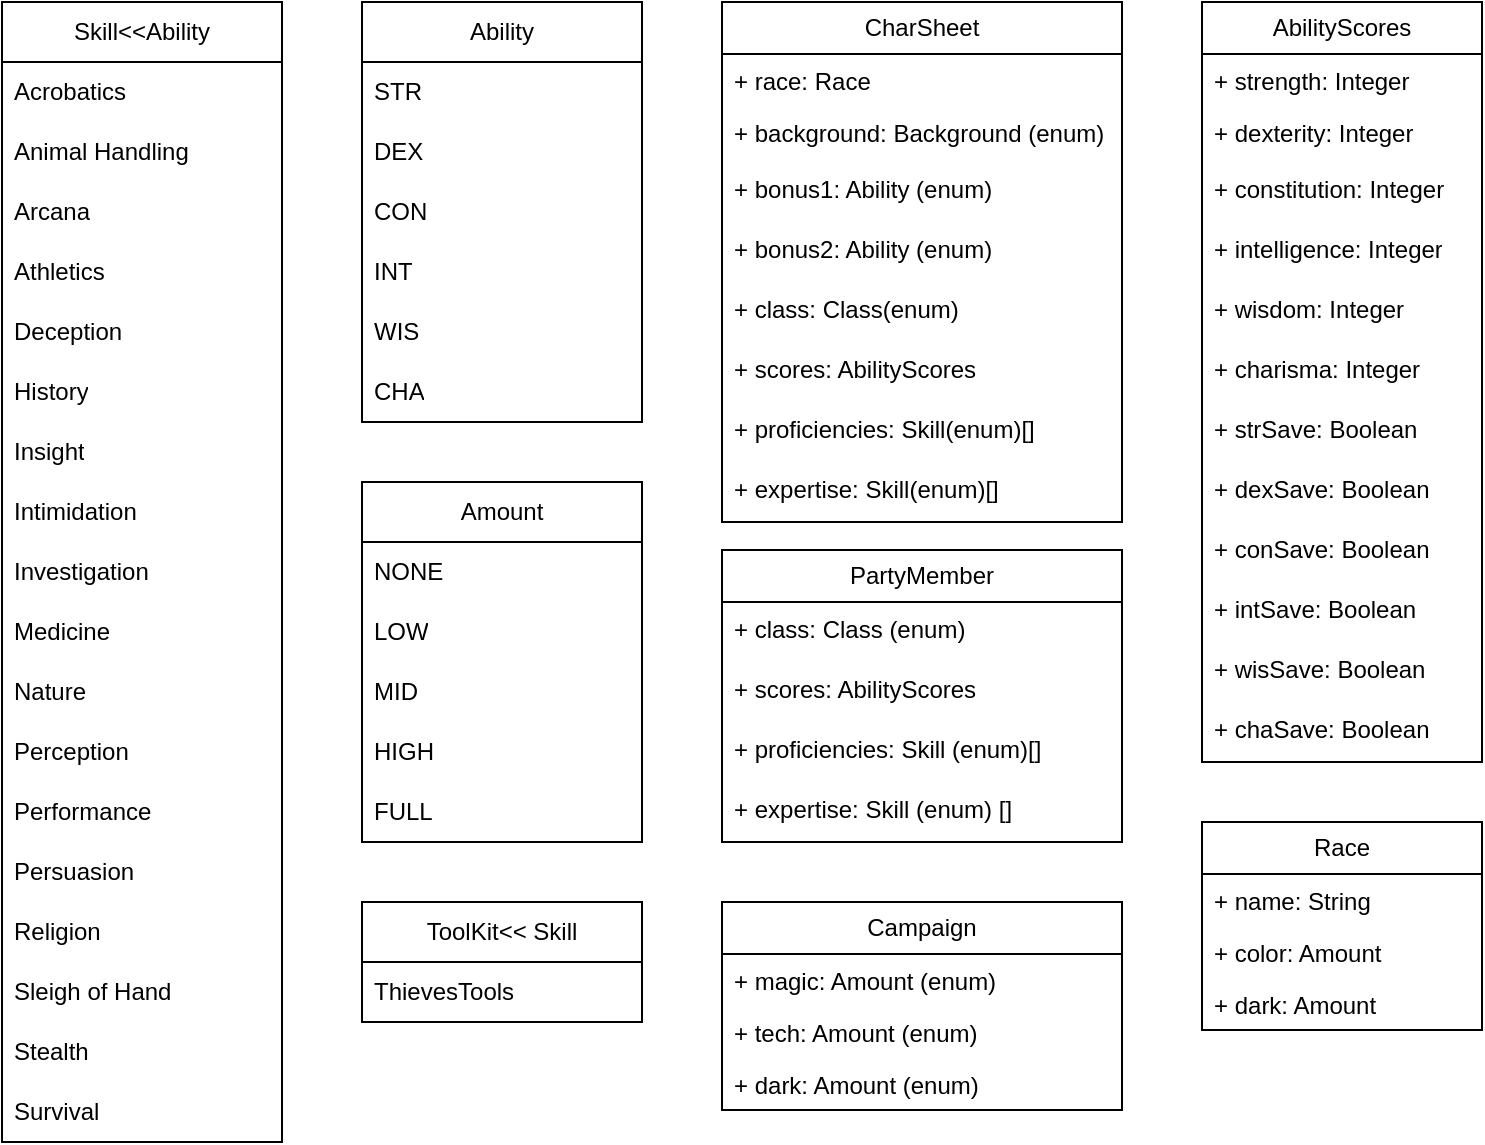 <mxfile version="21.2.7" type="device">
  <diagram name="Page-1" id="T_AF2yhYYlHUSVimvsOd">
    <mxGraphModel dx="1970" dy="1542" grid="1" gridSize="10" guides="1" tooltips="1" connect="1" arrows="1" fold="1" page="1" pageScale="1" pageWidth="850" pageHeight="1100" math="0" shadow="0">
      <root>
        <mxCell id="0" />
        <mxCell id="1" parent="0" />
        <mxCell id="jQdSthhZ-rdvwAzak8yk-1" value="CharSheet" style="swimlane;fontStyle=0;childLayout=stackLayout;horizontal=1;startSize=26;fillColor=none;horizontalStack=0;resizeParent=1;resizeParentMax=0;resizeLast=0;collapsible=1;marginBottom=0;whiteSpace=wrap;html=1;" vertex="1" parent="1">
          <mxGeometry x="350" y="-100" width="200" height="260" as="geometry" />
        </mxCell>
        <mxCell id="jQdSthhZ-rdvwAzak8yk-2" value="+ race: Race" style="text;strokeColor=none;fillColor=none;align=left;verticalAlign=top;spacingLeft=4;spacingRight=4;overflow=hidden;rotatable=0;points=[[0,0.5],[1,0.5]];portConstraint=eastwest;whiteSpace=wrap;html=1;" vertex="1" parent="jQdSthhZ-rdvwAzak8yk-1">
          <mxGeometry y="26" width="200" height="26" as="geometry" />
        </mxCell>
        <mxCell id="jQdSthhZ-rdvwAzak8yk-3" value="+ background: Background (enum)" style="text;strokeColor=none;fillColor=none;align=left;verticalAlign=top;spacingLeft=4;spacingRight=4;overflow=hidden;rotatable=0;points=[[0,0.5],[1,0.5]];portConstraint=eastwest;whiteSpace=wrap;html=1;" vertex="1" parent="jQdSthhZ-rdvwAzak8yk-1">
          <mxGeometry y="52" width="200" height="28" as="geometry" />
        </mxCell>
        <mxCell id="jQdSthhZ-rdvwAzak8yk-4" value="&lt;div&gt;+ bonus1: Ability (enum)&lt;/div&gt;" style="text;strokeColor=none;fillColor=none;align=left;verticalAlign=top;spacingLeft=4;spacingRight=4;overflow=hidden;rotatable=0;points=[[0,0.5],[1,0.5]];portConstraint=eastwest;whiteSpace=wrap;html=1;" vertex="1" parent="jQdSthhZ-rdvwAzak8yk-1">
          <mxGeometry y="80" width="200" height="30" as="geometry" />
        </mxCell>
        <mxCell id="jQdSthhZ-rdvwAzak8yk-5" value="&lt;div&gt;+ bonus2: Ability (enum)&lt;/div&gt;" style="text;strokeColor=none;fillColor=none;align=left;verticalAlign=top;spacingLeft=4;spacingRight=4;overflow=hidden;rotatable=0;points=[[0,0.5],[1,0.5]];portConstraint=eastwest;whiteSpace=wrap;html=1;" vertex="1" parent="jQdSthhZ-rdvwAzak8yk-1">
          <mxGeometry y="110" width="200" height="30" as="geometry" />
        </mxCell>
        <mxCell id="jQdSthhZ-rdvwAzak8yk-6" value="&lt;div&gt;+ class: Class(enum)&lt;/div&gt;" style="text;strokeColor=none;fillColor=none;align=left;verticalAlign=top;spacingLeft=4;spacingRight=4;overflow=hidden;rotatable=0;points=[[0,0.5],[1,0.5]];portConstraint=eastwest;whiteSpace=wrap;html=1;" vertex="1" parent="jQdSthhZ-rdvwAzak8yk-1">
          <mxGeometry y="140" width="200" height="30" as="geometry" />
        </mxCell>
        <mxCell id="jQdSthhZ-rdvwAzak8yk-7" value="&lt;div&gt;+ scores: AbilityScores&lt;/div&gt;" style="text;strokeColor=none;fillColor=none;align=left;verticalAlign=top;spacingLeft=4;spacingRight=4;overflow=hidden;rotatable=0;points=[[0,0.5],[1,0.5]];portConstraint=eastwest;whiteSpace=wrap;html=1;" vertex="1" parent="jQdSthhZ-rdvwAzak8yk-1">
          <mxGeometry y="170" width="200" height="30" as="geometry" />
        </mxCell>
        <mxCell id="jQdSthhZ-rdvwAzak8yk-8" value="&lt;div&gt;+ proficiencies: Skill(enum)[]&lt;/div&gt;" style="text;strokeColor=none;fillColor=none;align=left;verticalAlign=top;spacingLeft=4;spacingRight=4;overflow=hidden;rotatable=0;points=[[0,0.5],[1,0.5]];portConstraint=eastwest;whiteSpace=wrap;html=1;" vertex="1" parent="jQdSthhZ-rdvwAzak8yk-1">
          <mxGeometry y="200" width="200" height="30" as="geometry" />
        </mxCell>
        <mxCell id="jQdSthhZ-rdvwAzak8yk-9" value="&lt;div&gt;+ expertise: Skill(enum)[]&lt;/div&gt;" style="text;strokeColor=none;fillColor=none;align=left;verticalAlign=top;spacingLeft=4;spacingRight=4;overflow=hidden;rotatable=0;points=[[0,0.5],[1,0.5]];portConstraint=eastwest;whiteSpace=wrap;html=1;" vertex="1" parent="jQdSthhZ-rdvwAzak8yk-1">
          <mxGeometry y="230" width="200" height="30" as="geometry" />
        </mxCell>
        <mxCell id="jQdSthhZ-rdvwAzak8yk-10" value="Ability" style="swimlane;fontStyle=0;childLayout=stackLayout;horizontal=1;startSize=30;horizontalStack=0;resizeParent=1;resizeParentMax=0;resizeLast=0;collapsible=1;marginBottom=0;whiteSpace=wrap;html=1;" vertex="1" parent="1">
          <mxGeometry x="170" y="-100" width="140" height="210" as="geometry" />
        </mxCell>
        <mxCell id="jQdSthhZ-rdvwAzak8yk-11" value="STR" style="text;strokeColor=none;fillColor=none;align=left;verticalAlign=middle;spacingLeft=4;spacingRight=4;overflow=hidden;points=[[0,0.5],[1,0.5]];portConstraint=eastwest;rotatable=0;whiteSpace=wrap;html=1;" vertex="1" parent="jQdSthhZ-rdvwAzak8yk-10">
          <mxGeometry y="30" width="140" height="30" as="geometry" />
        </mxCell>
        <mxCell id="jQdSthhZ-rdvwAzak8yk-12" value="DEX" style="text;strokeColor=none;fillColor=none;align=left;verticalAlign=middle;spacingLeft=4;spacingRight=4;overflow=hidden;points=[[0,0.5],[1,0.5]];portConstraint=eastwest;rotatable=0;whiteSpace=wrap;html=1;" vertex="1" parent="jQdSthhZ-rdvwAzak8yk-10">
          <mxGeometry y="60" width="140" height="30" as="geometry" />
        </mxCell>
        <mxCell id="jQdSthhZ-rdvwAzak8yk-13" value="CON" style="text;strokeColor=none;fillColor=none;align=left;verticalAlign=middle;spacingLeft=4;spacingRight=4;overflow=hidden;points=[[0,0.5],[1,0.5]];portConstraint=eastwest;rotatable=0;whiteSpace=wrap;html=1;" vertex="1" parent="jQdSthhZ-rdvwAzak8yk-10">
          <mxGeometry y="90" width="140" height="30" as="geometry" />
        </mxCell>
        <mxCell id="jQdSthhZ-rdvwAzak8yk-14" value="INT" style="text;strokeColor=none;fillColor=none;align=left;verticalAlign=middle;spacingLeft=4;spacingRight=4;overflow=hidden;points=[[0,0.5],[1,0.5]];portConstraint=eastwest;rotatable=0;whiteSpace=wrap;html=1;" vertex="1" parent="jQdSthhZ-rdvwAzak8yk-10">
          <mxGeometry y="120" width="140" height="30" as="geometry" />
        </mxCell>
        <mxCell id="jQdSthhZ-rdvwAzak8yk-15" value="WIS" style="text;strokeColor=none;fillColor=none;align=left;verticalAlign=middle;spacingLeft=4;spacingRight=4;overflow=hidden;points=[[0,0.5],[1,0.5]];portConstraint=eastwest;rotatable=0;whiteSpace=wrap;html=1;" vertex="1" parent="jQdSthhZ-rdvwAzak8yk-10">
          <mxGeometry y="150" width="140" height="30" as="geometry" />
        </mxCell>
        <mxCell id="jQdSthhZ-rdvwAzak8yk-16" value="CHA" style="text;strokeColor=none;fillColor=none;align=left;verticalAlign=middle;spacingLeft=4;spacingRight=4;overflow=hidden;points=[[0,0.5],[1,0.5]];portConstraint=eastwest;rotatable=0;whiteSpace=wrap;html=1;" vertex="1" parent="jQdSthhZ-rdvwAzak8yk-10">
          <mxGeometry y="180" width="140" height="30" as="geometry" />
        </mxCell>
        <mxCell id="jQdSthhZ-rdvwAzak8yk-17" value="Skill&amp;lt;&amp;lt;Ability" style="swimlane;fontStyle=0;childLayout=stackLayout;horizontal=1;startSize=30;horizontalStack=0;resizeParent=1;resizeParentMax=0;resizeLast=0;collapsible=1;marginBottom=0;whiteSpace=wrap;html=1;" vertex="1" parent="1">
          <mxGeometry x="-10" y="-100" width="140" height="570" as="geometry" />
        </mxCell>
        <mxCell id="jQdSthhZ-rdvwAzak8yk-18" value="Acrobatics&lt;span style=&quot;white-space: pre;&quot;&gt;	&lt;/span&gt;" style="text;strokeColor=none;fillColor=none;align=left;verticalAlign=middle;spacingLeft=4;spacingRight=4;overflow=hidden;points=[[0,0.5],[1,0.5]];portConstraint=eastwest;rotatable=0;whiteSpace=wrap;html=1;" vertex="1" parent="jQdSthhZ-rdvwAzak8yk-17">
          <mxGeometry y="30" width="140" height="30" as="geometry" />
        </mxCell>
        <mxCell id="jQdSthhZ-rdvwAzak8yk-20" value="Animal Handling" style="text;strokeColor=none;fillColor=none;align=left;verticalAlign=middle;spacingLeft=4;spacingRight=4;overflow=hidden;points=[[0,0.5],[1,0.5]];portConstraint=eastwest;rotatable=0;whiteSpace=wrap;html=1;" vertex="1" parent="jQdSthhZ-rdvwAzak8yk-17">
          <mxGeometry y="60" width="140" height="30" as="geometry" />
        </mxCell>
        <mxCell id="jQdSthhZ-rdvwAzak8yk-21" value="Arcana" style="text;strokeColor=none;fillColor=none;align=left;verticalAlign=middle;spacingLeft=4;spacingRight=4;overflow=hidden;points=[[0,0.5],[1,0.5]];portConstraint=eastwest;rotatable=0;whiteSpace=wrap;html=1;" vertex="1" parent="jQdSthhZ-rdvwAzak8yk-17">
          <mxGeometry y="90" width="140" height="30" as="geometry" />
        </mxCell>
        <mxCell id="jQdSthhZ-rdvwAzak8yk-19" value="Athletics" style="text;strokeColor=none;fillColor=none;align=left;verticalAlign=middle;spacingLeft=4;spacingRight=4;overflow=hidden;points=[[0,0.5],[1,0.5]];portConstraint=eastwest;rotatable=0;whiteSpace=wrap;html=1;" vertex="1" parent="jQdSthhZ-rdvwAzak8yk-17">
          <mxGeometry y="120" width="140" height="30" as="geometry" />
        </mxCell>
        <mxCell id="jQdSthhZ-rdvwAzak8yk-22" value="Deception" style="text;strokeColor=none;fillColor=none;align=left;verticalAlign=middle;spacingLeft=4;spacingRight=4;overflow=hidden;points=[[0,0.5],[1,0.5]];portConstraint=eastwest;rotatable=0;whiteSpace=wrap;html=1;" vertex="1" parent="jQdSthhZ-rdvwAzak8yk-17">
          <mxGeometry y="150" width="140" height="30" as="geometry" />
        </mxCell>
        <mxCell id="jQdSthhZ-rdvwAzak8yk-23" value="History" style="text;strokeColor=none;fillColor=none;align=left;verticalAlign=middle;spacingLeft=4;spacingRight=4;overflow=hidden;points=[[0,0.5],[1,0.5]];portConstraint=eastwest;rotatable=0;whiteSpace=wrap;html=1;" vertex="1" parent="jQdSthhZ-rdvwAzak8yk-17">
          <mxGeometry y="180" width="140" height="30" as="geometry" />
        </mxCell>
        <mxCell id="jQdSthhZ-rdvwAzak8yk-24" value="Insight" style="text;strokeColor=none;fillColor=none;align=left;verticalAlign=middle;spacingLeft=4;spacingRight=4;overflow=hidden;points=[[0,0.5],[1,0.5]];portConstraint=eastwest;rotatable=0;whiteSpace=wrap;html=1;" vertex="1" parent="jQdSthhZ-rdvwAzak8yk-17">
          <mxGeometry y="210" width="140" height="30" as="geometry" />
        </mxCell>
        <mxCell id="jQdSthhZ-rdvwAzak8yk-25" value="Intimidation" style="text;strokeColor=none;fillColor=none;align=left;verticalAlign=middle;spacingLeft=4;spacingRight=4;overflow=hidden;points=[[0,0.5],[1,0.5]];portConstraint=eastwest;rotatable=0;whiteSpace=wrap;html=1;" vertex="1" parent="jQdSthhZ-rdvwAzak8yk-17">
          <mxGeometry y="240" width="140" height="30" as="geometry" />
        </mxCell>
        <mxCell id="jQdSthhZ-rdvwAzak8yk-26" value="Investigation" style="text;strokeColor=none;fillColor=none;align=left;verticalAlign=middle;spacingLeft=4;spacingRight=4;overflow=hidden;points=[[0,0.5],[1,0.5]];portConstraint=eastwest;rotatable=0;whiteSpace=wrap;html=1;" vertex="1" parent="jQdSthhZ-rdvwAzak8yk-17">
          <mxGeometry y="270" width="140" height="30" as="geometry" />
        </mxCell>
        <mxCell id="jQdSthhZ-rdvwAzak8yk-27" value="Medicine" style="text;strokeColor=none;fillColor=none;align=left;verticalAlign=middle;spacingLeft=4;spacingRight=4;overflow=hidden;points=[[0,0.5],[1,0.5]];portConstraint=eastwest;rotatable=0;whiteSpace=wrap;html=1;" vertex="1" parent="jQdSthhZ-rdvwAzak8yk-17">
          <mxGeometry y="300" width="140" height="30" as="geometry" />
        </mxCell>
        <mxCell id="jQdSthhZ-rdvwAzak8yk-28" value="Nature" style="text;strokeColor=none;fillColor=none;align=left;verticalAlign=middle;spacingLeft=4;spacingRight=4;overflow=hidden;points=[[0,0.5],[1,0.5]];portConstraint=eastwest;rotatable=0;whiteSpace=wrap;html=1;" vertex="1" parent="jQdSthhZ-rdvwAzak8yk-17">
          <mxGeometry y="330" width="140" height="30" as="geometry" />
        </mxCell>
        <mxCell id="jQdSthhZ-rdvwAzak8yk-29" value="Perception" style="text;strokeColor=none;fillColor=none;align=left;verticalAlign=middle;spacingLeft=4;spacingRight=4;overflow=hidden;points=[[0,0.5],[1,0.5]];portConstraint=eastwest;rotatable=0;whiteSpace=wrap;html=1;" vertex="1" parent="jQdSthhZ-rdvwAzak8yk-17">
          <mxGeometry y="360" width="140" height="30" as="geometry" />
        </mxCell>
        <mxCell id="jQdSthhZ-rdvwAzak8yk-30" value="Performance" style="text;strokeColor=none;fillColor=none;align=left;verticalAlign=middle;spacingLeft=4;spacingRight=4;overflow=hidden;points=[[0,0.5],[1,0.5]];portConstraint=eastwest;rotatable=0;whiteSpace=wrap;html=1;" vertex="1" parent="jQdSthhZ-rdvwAzak8yk-17">
          <mxGeometry y="390" width="140" height="30" as="geometry" />
        </mxCell>
        <mxCell id="jQdSthhZ-rdvwAzak8yk-31" value="Persuasion" style="text;strokeColor=none;fillColor=none;align=left;verticalAlign=middle;spacingLeft=4;spacingRight=4;overflow=hidden;points=[[0,0.5],[1,0.5]];portConstraint=eastwest;rotatable=0;whiteSpace=wrap;html=1;" vertex="1" parent="jQdSthhZ-rdvwAzak8yk-17">
          <mxGeometry y="420" width="140" height="30" as="geometry" />
        </mxCell>
        <mxCell id="jQdSthhZ-rdvwAzak8yk-32" value="Religion" style="text;strokeColor=none;fillColor=none;align=left;verticalAlign=middle;spacingLeft=4;spacingRight=4;overflow=hidden;points=[[0,0.5],[1,0.5]];portConstraint=eastwest;rotatable=0;whiteSpace=wrap;html=1;" vertex="1" parent="jQdSthhZ-rdvwAzak8yk-17">
          <mxGeometry y="450" width="140" height="30" as="geometry" />
        </mxCell>
        <mxCell id="jQdSthhZ-rdvwAzak8yk-33" value="Sleigh of Hand" style="text;strokeColor=none;fillColor=none;align=left;verticalAlign=middle;spacingLeft=4;spacingRight=4;overflow=hidden;points=[[0,0.5],[1,0.5]];portConstraint=eastwest;rotatable=0;whiteSpace=wrap;html=1;" vertex="1" parent="jQdSthhZ-rdvwAzak8yk-17">
          <mxGeometry y="480" width="140" height="30" as="geometry" />
        </mxCell>
        <mxCell id="jQdSthhZ-rdvwAzak8yk-34" value="Stealth" style="text;strokeColor=none;fillColor=none;align=left;verticalAlign=middle;spacingLeft=4;spacingRight=4;overflow=hidden;points=[[0,0.5],[1,0.5]];portConstraint=eastwest;rotatable=0;whiteSpace=wrap;html=1;" vertex="1" parent="jQdSthhZ-rdvwAzak8yk-17">
          <mxGeometry y="510" width="140" height="30" as="geometry" />
        </mxCell>
        <mxCell id="jQdSthhZ-rdvwAzak8yk-35" value="&lt;div&gt;Survival&lt;/div&gt;" style="text;strokeColor=none;fillColor=none;align=left;verticalAlign=middle;spacingLeft=4;spacingRight=4;overflow=hidden;points=[[0,0.5],[1,0.5]];portConstraint=eastwest;rotatable=0;whiteSpace=wrap;html=1;" vertex="1" parent="jQdSthhZ-rdvwAzak8yk-17">
          <mxGeometry y="540" width="140" height="30" as="geometry" />
        </mxCell>
        <mxCell id="jQdSthhZ-rdvwAzak8yk-37" value="AbilityScores" style="swimlane;fontStyle=0;childLayout=stackLayout;horizontal=1;startSize=26;fillColor=none;horizontalStack=0;resizeParent=1;resizeParentMax=0;resizeLast=0;collapsible=1;marginBottom=0;whiteSpace=wrap;html=1;" vertex="1" parent="1">
          <mxGeometry x="590" y="-100" width="140" height="380" as="geometry" />
        </mxCell>
        <mxCell id="jQdSthhZ-rdvwAzak8yk-38" value="+ strength: Integer" style="text;strokeColor=none;fillColor=none;align=left;verticalAlign=top;spacingLeft=4;spacingRight=4;overflow=hidden;rotatable=0;points=[[0,0.5],[1,0.5]];portConstraint=eastwest;whiteSpace=wrap;html=1;" vertex="1" parent="jQdSthhZ-rdvwAzak8yk-37">
          <mxGeometry y="26" width="140" height="26" as="geometry" />
        </mxCell>
        <mxCell id="jQdSthhZ-rdvwAzak8yk-39" value="+ dexterity: Integer" style="text;strokeColor=none;fillColor=none;align=left;verticalAlign=top;spacingLeft=4;spacingRight=4;overflow=hidden;rotatable=0;points=[[0,0.5],[1,0.5]];portConstraint=eastwest;whiteSpace=wrap;html=1;" vertex="1" parent="jQdSthhZ-rdvwAzak8yk-37">
          <mxGeometry y="52" width="140" height="28" as="geometry" />
        </mxCell>
        <mxCell id="jQdSthhZ-rdvwAzak8yk-40" value="&lt;div&gt;+ constitution: Integer&lt;/div&gt;" style="text;strokeColor=none;fillColor=none;align=left;verticalAlign=top;spacingLeft=4;spacingRight=4;overflow=hidden;rotatable=0;points=[[0,0.5],[1,0.5]];portConstraint=eastwest;whiteSpace=wrap;html=1;" vertex="1" parent="jQdSthhZ-rdvwAzak8yk-37">
          <mxGeometry y="80" width="140" height="30" as="geometry" />
        </mxCell>
        <mxCell id="jQdSthhZ-rdvwAzak8yk-41" value="+ intelligence: Integer" style="text;strokeColor=none;fillColor=none;align=left;verticalAlign=top;spacingLeft=4;spacingRight=4;overflow=hidden;rotatable=0;points=[[0,0.5],[1,0.5]];portConstraint=eastwest;whiteSpace=wrap;html=1;" vertex="1" parent="jQdSthhZ-rdvwAzak8yk-37">
          <mxGeometry y="110" width="140" height="30" as="geometry" />
        </mxCell>
        <mxCell id="jQdSthhZ-rdvwAzak8yk-42" value="+ wisdom: Integer" style="text;strokeColor=none;fillColor=none;align=left;verticalAlign=top;spacingLeft=4;spacingRight=4;overflow=hidden;rotatable=0;points=[[0,0.5],[1,0.5]];portConstraint=eastwest;whiteSpace=wrap;html=1;" vertex="1" parent="jQdSthhZ-rdvwAzak8yk-37">
          <mxGeometry y="140" width="140" height="30" as="geometry" />
        </mxCell>
        <mxCell id="jQdSthhZ-rdvwAzak8yk-43" value="+ charisma: Integer" style="text;strokeColor=none;fillColor=none;align=left;verticalAlign=top;spacingLeft=4;spacingRight=4;overflow=hidden;rotatable=0;points=[[0,0.5],[1,0.5]];portConstraint=eastwest;whiteSpace=wrap;html=1;" vertex="1" parent="jQdSthhZ-rdvwAzak8yk-37">
          <mxGeometry y="170" width="140" height="30" as="geometry" />
        </mxCell>
        <mxCell id="jQdSthhZ-rdvwAzak8yk-44" value="&lt;div&gt;+ strSave: Boolean&lt;br&gt;&lt;/div&gt;" style="text;strokeColor=none;fillColor=none;align=left;verticalAlign=top;spacingLeft=4;spacingRight=4;overflow=hidden;rotatable=0;points=[[0,0.5],[1,0.5]];portConstraint=eastwest;whiteSpace=wrap;html=1;" vertex="1" parent="jQdSthhZ-rdvwAzak8yk-37">
          <mxGeometry y="200" width="140" height="30" as="geometry" />
        </mxCell>
        <mxCell id="jQdSthhZ-rdvwAzak8yk-45" value="&lt;div&gt;+ dexSave: Boolean&lt;br&gt;&lt;/div&gt;" style="text;strokeColor=none;fillColor=none;align=left;verticalAlign=top;spacingLeft=4;spacingRight=4;overflow=hidden;rotatable=0;points=[[0,0.5],[1,0.5]];portConstraint=eastwest;whiteSpace=wrap;html=1;" vertex="1" parent="jQdSthhZ-rdvwAzak8yk-37">
          <mxGeometry y="230" width="140" height="30" as="geometry" />
        </mxCell>
        <mxCell id="jQdSthhZ-rdvwAzak8yk-53" value="&lt;div&gt;+ conSave: Boolean&lt;br&gt;&lt;/div&gt;" style="text;strokeColor=none;fillColor=none;align=left;verticalAlign=top;spacingLeft=4;spacingRight=4;overflow=hidden;rotatable=0;points=[[0,0.5],[1,0.5]];portConstraint=eastwest;whiteSpace=wrap;html=1;" vertex="1" parent="jQdSthhZ-rdvwAzak8yk-37">
          <mxGeometry y="260" width="140" height="30" as="geometry" />
        </mxCell>
        <mxCell id="jQdSthhZ-rdvwAzak8yk-54" value="&lt;div&gt;+ intSave: Boolean&lt;br&gt;&lt;/div&gt;" style="text;strokeColor=none;fillColor=none;align=left;verticalAlign=top;spacingLeft=4;spacingRight=4;overflow=hidden;rotatable=0;points=[[0,0.5],[1,0.5]];portConstraint=eastwest;whiteSpace=wrap;html=1;" vertex="1" parent="jQdSthhZ-rdvwAzak8yk-37">
          <mxGeometry y="290" width="140" height="30" as="geometry" />
        </mxCell>
        <mxCell id="jQdSthhZ-rdvwAzak8yk-55" value="&lt;div&gt;+ wisSave: Boolean&lt;br&gt;&lt;/div&gt;" style="text;strokeColor=none;fillColor=none;align=left;verticalAlign=top;spacingLeft=4;spacingRight=4;overflow=hidden;rotatable=0;points=[[0,0.5],[1,0.5]];portConstraint=eastwest;whiteSpace=wrap;html=1;" vertex="1" parent="jQdSthhZ-rdvwAzak8yk-37">
          <mxGeometry y="320" width="140" height="30" as="geometry" />
        </mxCell>
        <mxCell id="jQdSthhZ-rdvwAzak8yk-56" value="&lt;div&gt;+ chaSave: Boolean&lt;br&gt;&lt;/div&gt;" style="text;strokeColor=none;fillColor=none;align=left;verticalAlign=top;spacingLeft=4;spacingRight=4;overflow=hidden;rotatable=0;points=[[0,0.5],[1,0.5]];portConstraint=eastwest;whiteSpace=wrap;html=1;" vertex="1" parent="jQdSthhZ-rdvwAzak8yk-37">
          <mxGeometry y="350" width="140" height="30" as="geometry" />
        </mxCell>
        <mxCell id="jQdSthhZ-rdvwAzak8yk-58" value="Amount" style="swimlane;fontStyle=0;childLayout=stackLayout;horizontal=1;startSize=30;horizontalStack=0;resizeParent=1;resizeParentMax=0;resizeLast=0;collapsible=1;marginBottom=0;whiteSpace=wrap;html=1;" vertex="1" parent="1">
          <mxGeometry x="170" y="140" width="140" height="180" as="geometry" />
        </mxCell>
        <mxCell id="jQdSthhZ-rdvwAzak8yk-59" value="NONE" style="text;strokeColor=none;fillColor=none;align=left;verticalAlign=middle;spacingLeft=4;spacingRight=4;overflow=hidden;points=[[0,0.5],[1,0.5]];portConstraint=eastwest;rotatable=0;whiteSpace=wrap;html=1;" vertex="1" parent="jQdSthhZ-rdvwAzak8yk-58">
          <mxGeometry y="30" width="140" height="30" as="geometry" />
        </mxCell>
        <mxCell id="jQdSthhZ-rdvwAzak8yk-60" value="LOW" style="text;strokeColor=none;fillColor=none;align=left;verticalAlign=middle;spacingLeft=4;spacingRight=4;overflow=hidden;points=[[0,0.5],[1,0.5]];portConstraint=eastwest;rotatable=0;whiteSpace=wrap;html=1;" vertex="1" parent="jQdSthhZ-rdvwAzak8yk-58">
          <mxGeometry y="60" width="140" height="30" as="geometry" />
        </mxCell>
        <mxCell id="jQdSthhZ-rdvwAzak8yk-61" value="MID" style="text;strokeColor=none;fillColor=none;align=left;verticalAlign=middle;spacingLeft=4;spacingRight=4;overflow=hidden;points=[[0,0.5],[1,0.5]];portConstraint=eastwest;rotatable=0;whiteSpace=wrap;html=1;" vertex="1" parent="jQdSthhZ-rdvwAzak8yk-58">
          <mxGeometry y="90" width="140" height="30" as="geometry" />
        </mxCell>
        <mxCell id="jQdSthhZ-rdvwAzak8yk-62" value="HIGH" style="text;strokeColor=none;fillColor=none;align=left;verticalAlign=middle;spacingLeft=4;spacingRight=4;overflow=hidden;points=[[0,0.5],[1,0.5]];portConstraint=eastwest;rotatable=0;whiteSpace=wrap;html=1;" vertex="1" parent="jQdSthhZ-rdvwAzak8yk-58">
          <mxGeometry y="120" width="140" height="30" as="geometry" />
        </mxCell>
        <mxCell id="jQdSthhZ-rdvwAzak8yk-63" value="FULL" style="text;strokeColor=none;fillColor=none;align=left;verticalAlign=middle;spacingLeft=4;spacingRight=4;overflow=hidden;points=[[0,0.5],[1,0.5]];portConstraint=eastwest;rotatable=0;whiteSpace=wrap;html=1;" vertex="1" parent="jQdSthhZ-rdvwAzak8yk-58">
          <mxGeometry y="150" width="140" height="30" as="geometry" />
        </mxCell>
        <mxCell id="jQdSthhZ-rdvwAzak8yk-65" value="Campaign" style="swimlane;fontStyle=0;childLayout=stackLayout;horizontal=1;startSize=26;fillColor=none;horizontalStack=0;resizeParent=1;resizeParentMax=0;resizeLast=0;collapsible=1;marginBottom=0;whiteSpace=wrap;html=1;" vertex="1" parent="1">
          <mxGeometry x="350" y="350" width="200" height="104" as="geometry" />
        </mxCell>
        <mxCell id="jQdSthhZ-rdvwAzak8yk-66" value="+ magic: Amount (enum)" style="text;strokeColor=none;fillColor=none;align=left;verticalAlign=top;spacingLeft=4;spacingRight=4;overflow=hidden;rotatable=0;points=[[0,0.5],[1,0.5]];portConstraint=eastwest;whiteSpace=wrap;html=1;" vertex="1" parent="jQdSthhZ-rdvwAzak8yk-65">
          <mxGeometry y="26" width="200" height="26" as="geometry" />
        </mxCell>
        <mxCell id="jQdSthhZ-rdvwAzak8yk-67" value="+ tech: Amount (enum)" style="text;strokeColor=none;fillColor=none;align=left;verticalAlign=top;spacingLeft=4;spacingRight=4;overflow=hidden;rotatable=0;points=[[0,0.5],[1,0.5]];portConstraint=eastwest;whiteSpace=wrap;html=1;" vertex="1" parent="jQdSthhZ-rdvwAzak8yk-65">
          <mxGeometry y="52" width="200" height="26" as="geometry" />
        </mxCell>
        <mxCell id="jQdSthhZ-rdvwAzak8yk-68" value="&lt;div&gt;+ dark: Amount (enum)&lt;/div&gt;" style="text;strokeColor=none;fillColor=none;align=left;verticalAlign=top;spacingLeft=4;spacingRight=4;overflow=hidden;rotatable=0;points=[[0,0.5],[1,0.5]];portConstraint=eastwest;whiteSpace=wrap;html=1;" vertex="1" parent="jQdSthhZ-rdvwAzak8yk-65">
          <mxGeometry y="78" width="200" height="26" as="geometry" />
        </mxCell>
        <mxCell id="jQdSthhZ-rdvwAzak8yk-69" value="Race" style="swimlane;fontStyle=0;childLayout=stackLayout;horizontal=1;startSize=26;fillColor=none;horizontalStack=0;resizeParent=1;resizeParentMax=0;resizeLast=0;collapsible=1;marginBottom=0;whiteSpace=wrap;html=1;" vertex="1" parent="1">
          <mxGeometry x="590" y="310" width="140" height="104" as="geometry" />
        </mxCell>
        <mxCell id="jQdSthhZ-rdvwAzak8yk-70" value="+ name: String" style="text;strokeColor=none;fillColor=none;align=left;verticalAlign=top;spacingLeft=4;spacingRight=4;overflow=hidden;rotatable=0;points=[[0,0.5],[1,0.5]];portConstraint=eastwest;whiteSpace=wrap;html=1;" vertex="1" parent="jQdSthhZ-rdvwAzak8yk-69">
          <mxGeometry y="26" width="140" height="26" as="geometry" />
        </mxCell>
        <mxCell id="jQdSthhZ-rdvwAzak8yk-71" value="+ color: Amount" style="text;strokeColor=none;fillColor=none;align=left;verticalAlign=top;spacingLeft=4;spacingRight=4;overflow=hidden;rotatable=0;points=[[0,0.5],[1,0.5]];portConstraint=eastwest;whiteSpace=wrap;html=1;" vertex="1" parent="jQdSthhZ-rdvwAzak8yk-69">
          <mxGeometry y="52" width="140" height="26" as="geometry" />
        </mxCell>
        <mxCell id="jQdSthhZ-rdvwAzak8yk-72" value="+ dark: Amount" style="text;strokeColor=none;fillColor=none;align=left;verticalAlign=top;spacingLeft=4;spacingRight=4;overflow=hidden;rotatable=0;points=[[0,0.5],[1,0.5]];portConstraint=eastwest;whiteSpace=wrap;html=1;" vertex="1" parent="jQdSthhZ-rdvwAzak8yk-69">
          <mxGeometry y="78" width="140" height="26" as="geometry" />
        </mxCell>
        <mxCell id="jQdSthhZ-rdvwAzak8yk-73" value="PartyMember" style="swimlane;fontStyle=0;childLayout=stackLayout;horizontal=1;startSize=26;fillColor=none;horizontalStack=0;resizeParent=1;resizeParentMax=0;resizeLast=0;collapsible=1;marginBottom=0;whiteSpace=wrap;html=1;" vertex="1" parent="1">
          <mxGeometry x="350" y="174" width="200" height="146" as="geometry" />
        </mxCell>
        <mxCell id="jQdSthhZ-rdvwAzak8yk-78" value="&lt;div&gt;+ class: Class (enum)&lt;/div&gt;" style="text;strokeColor=none;fillColor=none;align=left;verticalAlign=top;spacingLeft=4;spacingRight=4;overflow=hidden;rotatable=0;points=[[0,0.5],[1,0.5]];portConstraint=eastwest;whiteSpace=wrap;html=1;" vertex="1" parent="jQdSthhZ-rdvwAzak8yk-73">
          <mxGeometry y="26" width="200" height="30" as="geometry" />
        </mxCell>
        <mxCell id="jQdSthhZ-rdvwAzak8yk-79" value="&lt;div&gt;+ scores: AbilityScores&lt;/div&gt;" style="text;strokeColor=none;fillColor=none;align=left;verticalAlign=top;spacingLeft=4;spacingRight=4;overflow=hidden;rotatable=0;points=[[0,0.5],[1,0.5]];portConstraint=eastwest;whiteSpace=wrap;html=1;" vertex="1" parent="jQdSthhZ-rdvwAzak8yk-73">
          <mxGeometry y="56" width="200" height="30" as="geometry" />
        </mxCell>
        <mxCell id="jQdSthhZ-rdvwAzak8yk-80" value="&lt;div&gt;+ proficiencies: Skill (enum)[]&lt;/div&gt;&lt;div&gt;&lt;br&gt;&lt;/div&gt;" style="text;strokeColor=none;fillColor=none;align=left;verticalAlign=top;spacingLeft=4;spacingRight=4;overflow=hidden;rotatable=0;points=[[0,0.5],[1,0.5]];portConstraint=eastwest;whiteSpace=wrap;html=1;" vertex="1" parent="jQdSthhZ-rdvwAzak8yk-73">
          <mxGeometry y="86" width="200" height="30" as="geometry" />
        </mxCell>
        <mxCell id="jQdSthhZ-rdvwAzak8yk-81" value="&lt;div&gt;+ expertise: Skill (enum) []&lt;/div&gt;" style="text;strokeColor=none;fillColor=none;align=left;verticalAlign=top;spacingLeft=4;spacingRight=4;overflow=hidden;rotatable=0;points=[[0,0.5],[1,0.5]];portConstraint=eastwest;whiteSpace=wrap;html=1;" vertex="1" parent="jQdSthhZ-rdvwAzak8yk-73">
          <mxGeometry y="116" width="200" height="30" as="geometry" />
        </mxCell>
        <mxCell id="jQdSthhZ-rdvwAzak8yk-83" value="&lt;div&gt;ToolKit&amp;lt;&amp;lt; Skill&lt;/div&gt;" style="swimlane;fontStyle=0;childLayout=stackLayout;horizontal=1;startSize=30;horizontalStack=0;resizeParent=1;resizeParentMax=0;resizeLast=0;collapsible=1;marginBottom=0;whiteSpace=wrap;html=1;" vertex="1" parent="1">
          <mxGeometry x="170" y="350" width="140" height="60" as="geometry" />
        </mxCell>
        <mxCell id="jQdSthhZ-rdvwAzak8yk-84" value="ThievesTools" style="text;strokeColor=none;fillColor=none;align=left;verticalAlign=middle;spacingLeft=4;spacingRight=4;overflow=hidden;points=[[0,0.5],[1,0.5]];portConstraint=eastwest;rotatable=0;whiteSpace=wrap;html=1;" vertex="1" parent="jQdSthhZ-rdvwAzak8yk-83">
          <mxGeometry y="30" width="140" height="30" as="geometry" />
        </mxCell>
      </root>
    </mxGraphModel>
  </diagram>
</mxfile>
